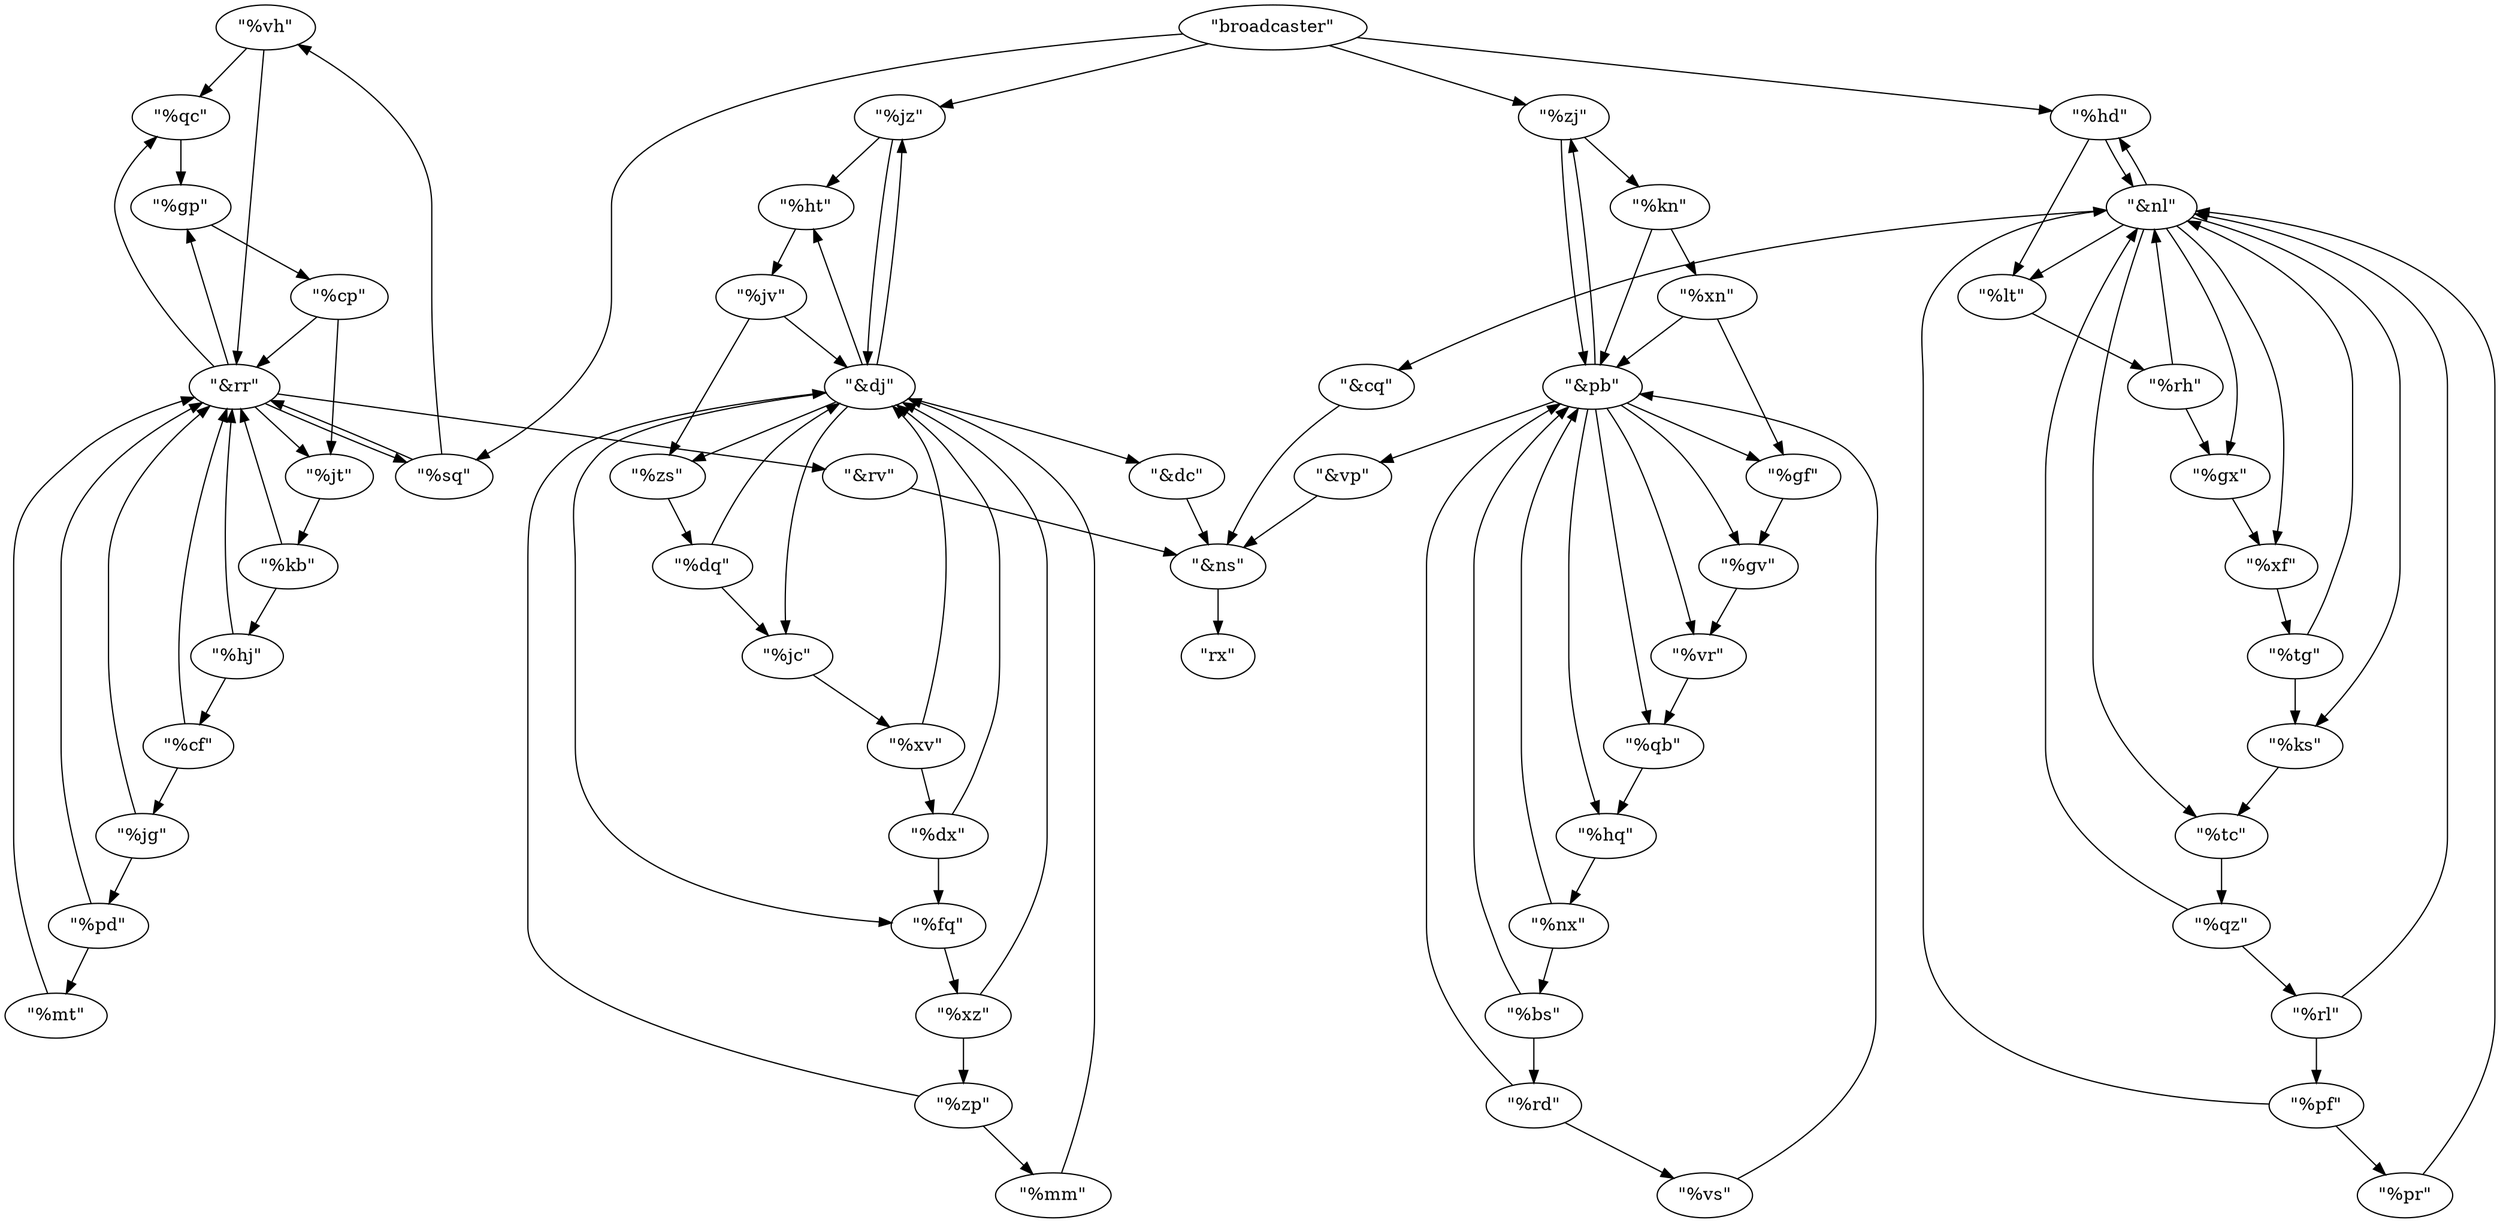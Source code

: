 digraph {
0 [ label = "\"%vh\"" ]
1 [ label = "\"&pb\"" ]
2 [ label = "\"%zj\"" ]
3 [ label = "\"%mm\"" ]
4 [ label = "\"%gp\"" ]
5 [ label = "\"&dc\"" ]
6 [ label = "\"%qc\"" ]
7 [ label = "\"%dx\"" ]
8 [ label = "\"%tg\"" ]
9 [ label = "\"%pr\"" ]
10 [ label = "\"%gx\"" ]
11 [ label = "\"%hd\"" ]
12 [ label = "\"%dq\"" ]
13 [ label = "\"%ht\"" ]
14 [ label = "\"%bs\"" ]
15 [ label = "\"&nl\"" ]
16 [ label = "\"&dj\"" ]
17 [ label = "\"&rr\"" ]
18 [ label = "\"%vr\"" ]
19 [ label = "\"%jz\"" ]
20 [ label = "\"%hq\"" ]
21 [ label = "\"%cf\"" ]
22 [ label = "\"%hj\"" ]
23 [ label = "\"%mt\"" ]
24 [ label = "\"%sq\"" ]
25 [ label = "\"%jg\"" ]
26 [ label = "\"%gf\"" ]
27 [ label = "\"%xv\"" ]
28 [ label = "\"%rh\"" ]
29 [ label = "\"broadcaster\"" ]
30 [ label = "\"%jv\"" ]
31 [ label = "\"%rd\"" ]
32 [ label = "\"%pd\"" ]
33 [ label = "\"&rv\"" ]
34 [ label = "\"&vp\"" ]
35 [ label = "\"%vs\"" ]
36 [ label = "\"%nx\"" ]
37 [ label = "\"%zp\"" ]
38 [ label = "\"&ns\"" ]
39 [ label = "\"%lt\"" ]
40 [ label = "\"%pf\"" ]
41 [ label = "\"%tc\"" ]
42 [ label = "\"%xz\"" ]
43 [ label = "\"%qb\"" ]
44 [ label = "\"%rl\"" ]
45 [ label = "\"%fq\"" ]
46 [ label = "\"%kn\"" ]
47 [ label = "\"%xf\"" ]
48 [ label = "\"%qz\"" ]
49 [ label = "\"%ks\"" ]
50 [ label = "\"%jt\"" ]
51 [ label = "\"%jc\"" ]
52 [ label = "\"%kb\"" ]
53 [ label = "\"%zs\"" ]
54 [ label = "\"%gv\"" ]
55 [ label = "\"&cq\"" ]
56 [ label = "\"%cp\"" ]
57 [ label = "\"%xn\"" ]
58 [ label = "\"rx\"" ]
0 -> 6 [ ]
0 -> 17 [ ]
1 -> 26 [ ]
1 -> 54 [ ]
1 -> 34 [ ]
1 -> 43 [ ]
1 -> 18 [ ]
1 -> 20 [ ]
1 -> 2 [ ]
2 -> 46 [ ]
2 -> 1 [ ]
3 -> 16 [ ]
4 -> 56 [ ]
5 -> 38 [ ]
6 -> 4 [ ]
7 -> 45 [ ]
7 -> 16 [ ]
8 -> 15 [ ]
8 -> 49 [ ]
9 -> 15 [ ]
10 -> 47 [ ]
11 -> 39 [ ]
11 -> 15 [ ]
12 -> 16 [ ]
12 -> 51 [ ]
13 -> 30 [ ]
14 -> 1 [ ]
14 -> 31 [ ]
15 -> 49 [ ]
15 -> 55 [ ]
15 -> 41 [ ]
15 -> 47 [ ]
15 -> 10 [ ]
15 -> 11 [ ]
15 -> 39 [ ]
16 -> 5 [ ]
16 -> 45 [ ]
16 -> 19 [ ]
16 -> 13 [ ]
16 -> 53 [ ]
16 -> 51 [ ]
17 -> 4 [ ]
17 -> 33 [ ]
17 -> 50 [ ]
17 -> 6 [ ]
17 -> 24 [ ]
18 -> 43 [ ]
19 -> 16 [ ]
19 -> 13 [ ]
20 -> 36 [ ]
21 -> 25 [ ]
21 -> 17 [ ]
22 -> 21 [ ]
22 -> 17 [ ]
23 -> 17 [ ]
24 -> 17 [ ]
24 -> 0 [ ]
25 -> 17 [ ]
25 -> 32 [ ]
26 -> 54 [ ]
27 -> 16 [ ]
27 -> 7 [ ]
28 -> 15 [ ]
28 -> 10 [ ]
29 -> 11 [ ]
29 -> 2 [ ]
29 -> 24 [ ]
29 -> 19 [ ]
30 -> 16 [ ]
30 -> 53 [ ]
31 -> 35 [ ]
31 -> 1 [ ]
32 -> 17 [ ]
32 -> 23 [ ]
33 -> 38 [ ]
34 -> 38 [ ]
35 -> 1 [ ]
36 -> 1 [ ]
36 -> 14 [ ]
37 -> 3 [ ]
37 -> 16 [ ]
38 -> 58 [ ]
39 -> 28 [ ]
40 -> 9 [ ]
40 -> 15 [ ]
41 -> 48 [ ]
42 -> 16 [ ]
42 -> 37 [ ]
43 -> 20 [ ]
44 -> 40 [ ]
44 -> 15 [ ]
45 -> 42 [ ]
46 -> 1 [ ]
46 -> 57 [ ]
47 -> 8 [ ]
48 -> 15 [ ]
48 -> 44 [ ]
49 -> 41 [ ]
50 -> 52 [ ]
51 -> 27 [ ]
52 -> 22 [ ]
52 -> 17 [ ]
53 -> 12 [ ]
54 -> 18 [ ]
55 -> 38 [ ]
56 -> 17 [ ]
56 -> 50 [ ]
57 -> 1 [ ]
57 -> 26 [ ]
}